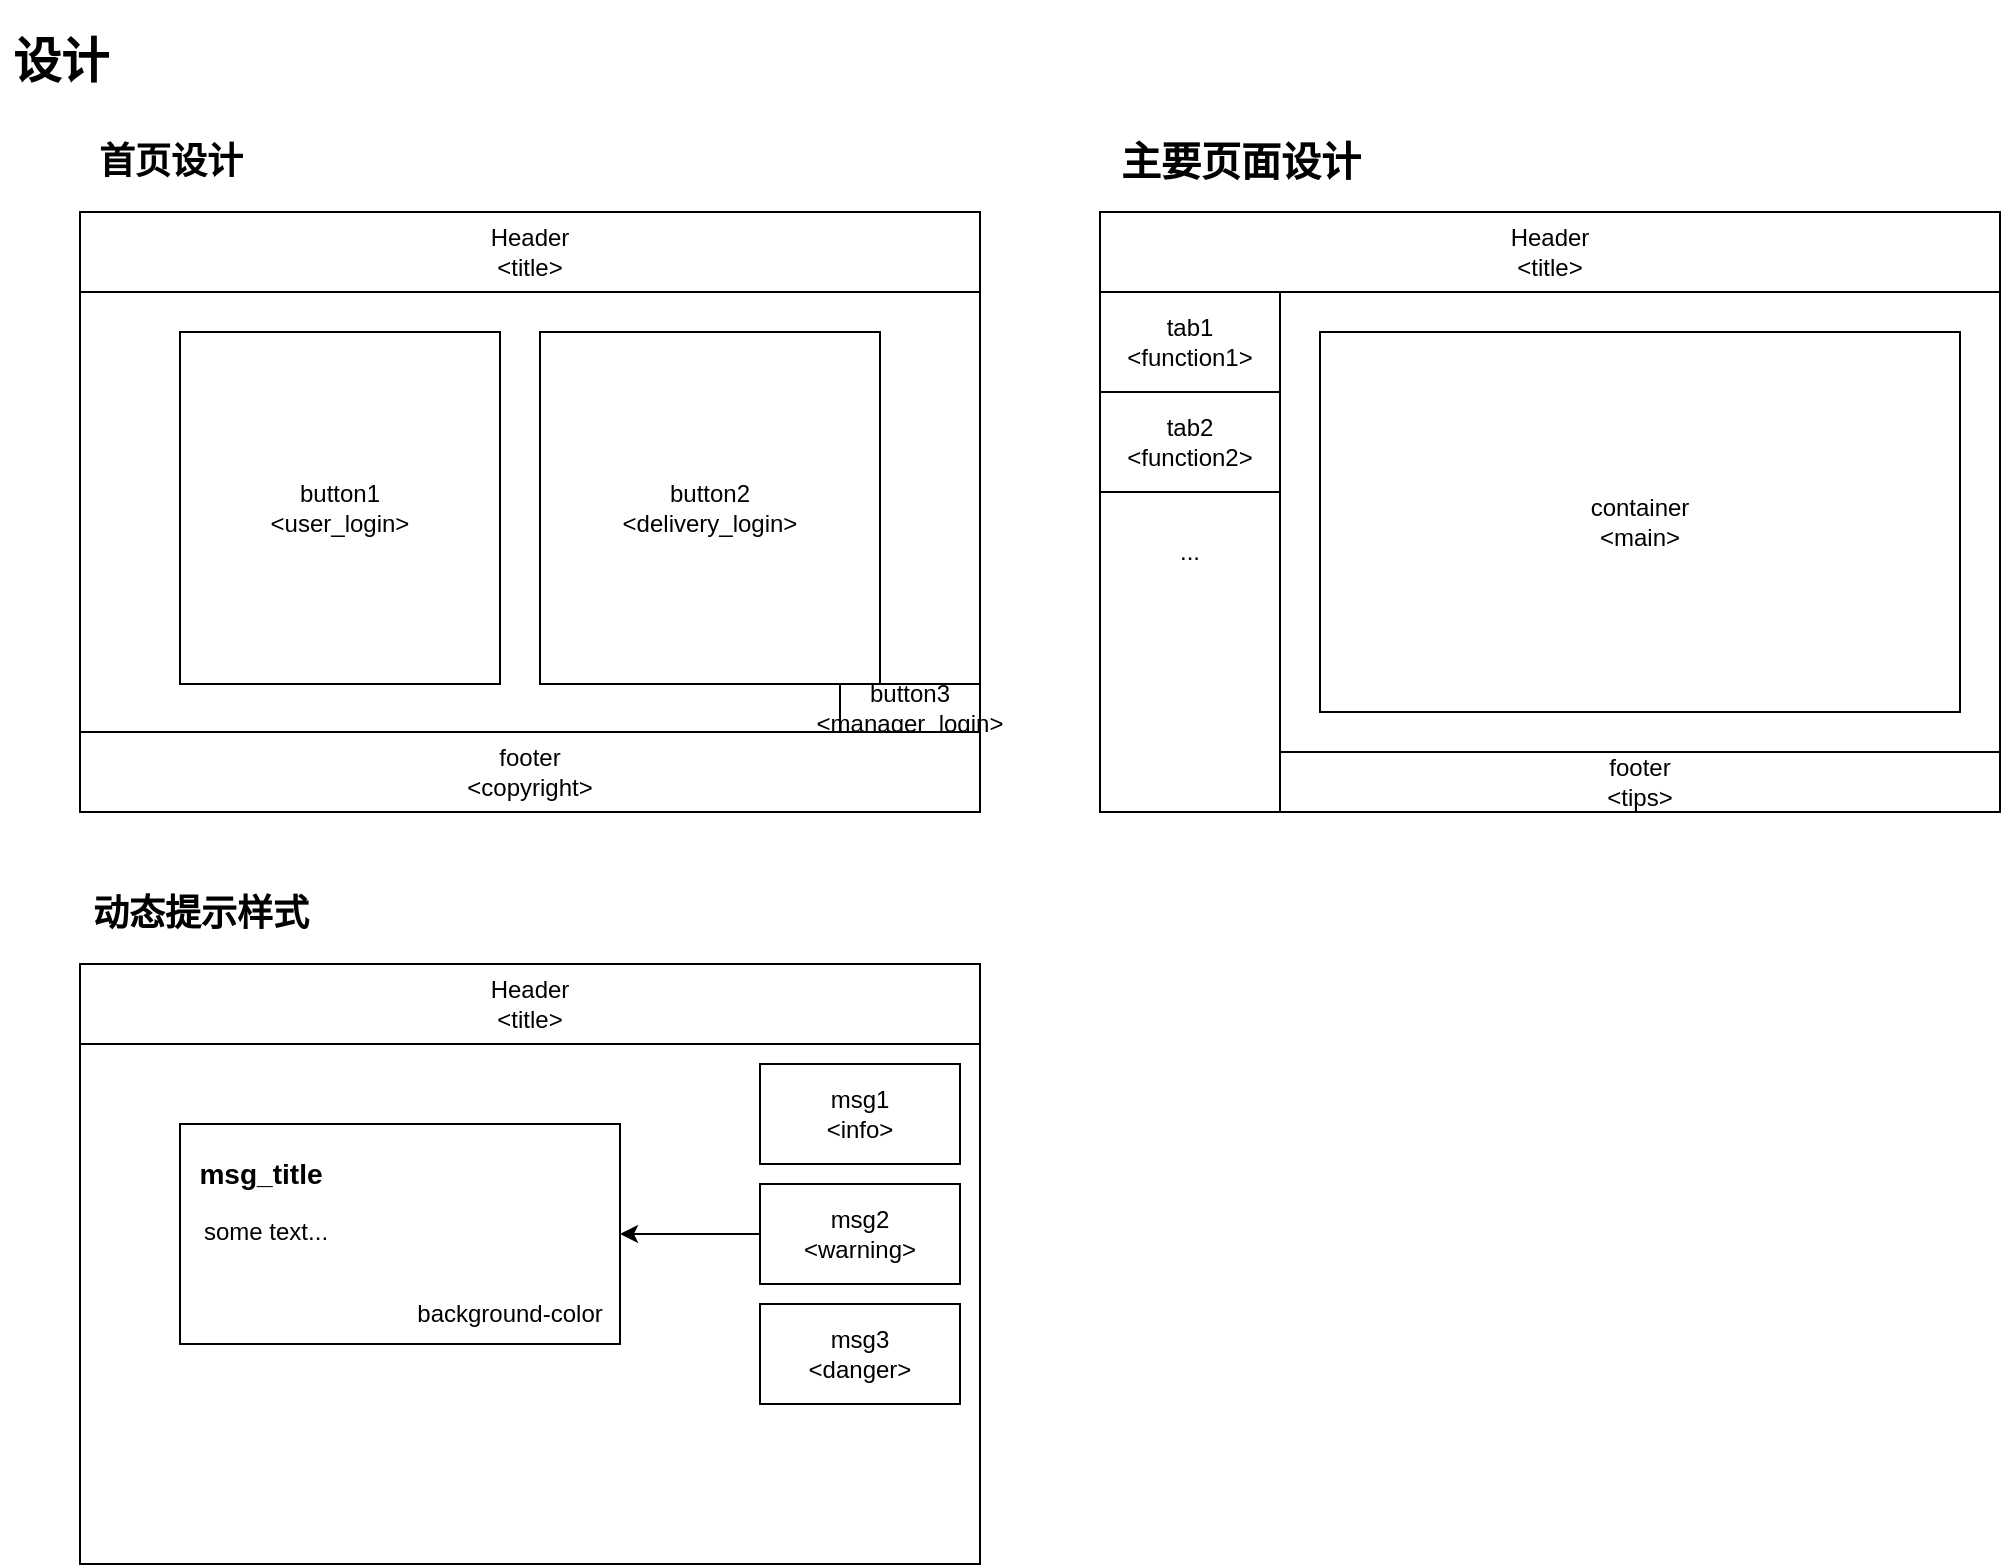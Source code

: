 <mxfile>
    <diagram id="z1dAxJCMQBBYWw2ve44u" name="第 1 页">
        <mxGraphModel dx="848" dy="391" grid="1" gridSize="10" guides="1" tooltips="1" connect="1" arrows="1" fold="1" page="1" pageScale="1" pageWidth="1169" pageHeight="827" math="0" shadow="0">
            <root>
                <mxCell id="0"/>
                <mxCell id="1" parent="0"/>
                <mxCell id="2" value="" style="rounded=0;whiteSpace=wrap;html=1;" parent="1" vertex="1">
                    <mxGeometry x="590" y="114" width="450" height="300" as="geometry"/>
                </mxCell>
                <mxCell id="3" value="Header&lt;br&gt;&amp;lt;title&amp;gt;" style="rounded=0;whiteSpace=wrap;html=1;" parent="1" vertex="1">
                    <mxGeometry x="590" y="114" width="450" height="40" as="geometry"/>
                </mxCell>
                <mxCell id="4" value="..." style="rounded=0;whiteSpace=wrap;html=1;" parent="1" vertex="1">
                    <mxGeometry x="590" y="154" width="90" height="260" as="geometry"/>
                </mxCell>
                <mxCell id="5" value="tab1&lt;br&gt;&amp;lt;function1&amp;gt;" style="rounded=0;whiteSpace=wrap;html=1;" parent="1" vertex="1">
                    <mxGeometry x="590" y="154" width="90" height="50" as="geometry"/>
                </mxCell>
                <mxCell id="6" value="tab2&lt;br&gt;&amp;lt;function2&amp;gt;" style="rounded=0;whiteSpace=wrap;html=1;" parent="1" vertex="1">
                    <mxGeometry x="590" y="204" width="90" height="50" as="geometry"/>
                </mxCell>
                <mxCell id="7" value="footer&lt;br&gt;&amp;lt;tips&amp;gt;" style="rounded=0;whiteSpace=wrap;html=1;" parent="1" vertex="1">
                    <mxGeometry x="680" y="384" width="360" height="30" as="geometry"/>
                </mxCell>
                <mxCell id="8" value="container&lt;br&gt;&amp;lt;main&amp;gt;" style="rounded=0;whiteSpace=wrap;html=1;" parent="1" vertex="1">
                    <mxGeometry x="700" y="174" width="320" height="190" as="geometry"/>
                </mxCell>
                <mxCell id="10" value="" style="rounded=0;whiteSpace=wrap;html=1;" parent="1" vertex="1">
                    <mxGeometry x="80" y="114" width="450" height="300" as="geometry"/>
                </mxCell>
                <mxCell id="12" value="Header&lt;br style=&quot;font-size: 12px;&quot;&gt;&amp;lt;title&amp;gt;" style="rounded=0;whiteSpace=wrap;html=1;fontSize=12;" parent="1" vertex="1">
                    <mxGeometry x="80" y="114" width="450" height="40" as="geometry"/>
                </mxCell>
                <mxCell id="13" value="button1&lt;br&gt;&amp;lt;user_login&amp;gt;" style="rounded=0;whiteSpace=wrap;html=1;fontSize=12;" parent="1" vertex="1">
                    <mxGeometry x="130" y="174" width="160" height="176" as="geometry"/>
                </mxCell>
                <mxCell id="14" value="button2&lt;br&gt;&amp;lt;delivery_login&amp;gt;" style="rounded=0;whiteSpace=wrap;html=1;fontSize=12;" parent="1" vertex="1">
                    <mxGeometry x="310" y="174" width="170" height="176" as="geometry"/>
                </mxCell>
                <mxCell id="15" value="button3&lt;br&gt;&amp;lt;manager_login&amp;gt;" style="rounded=0;whiteSpace=wrap;html=1;fontSize=12;" parent="1" vertex="1">
                    <mxGeometry x="460" y="350" width="70" height="24" as="geometry"/>
                </mxCell>
                <mxCell id="16" value="footer&lt;br&gt;&amp;lt;copyright&amp;gt;" style="rounded=0;whiteSpace=wrap;html=1;fontSize=12;" parent="1" vertex="1">
                    <mxGeometry x="80" y="374" width="450" height="40" as="geometry"/>
                </mxCell>
                <mxCell id="19" value="&lt;h2&gt;首页设计&lt;/h2&gt;" style="text;html=1;align=center;verticalAlign=middle;resizable=0;points=[];autosize=1;strokeColor=none;fillColor=none;" parent="1" vertex="1">
                    <mxGeometry x="80" y="64" width="90" height="50" as="geometry"/>
                </mxCell>
                <mxCell id="20" value="&lt;h2&gt;&lt;b&gt;&lt;font style=&quot;font-size: 20px&quot;&gt;主要页面设计&lt;/font&gt;&lt;/b&gt;&lt;/h2&gt;" style="text;html=1;align=center;verticalAlign=middle;resizable=0;points=[];autosize=1;strokeColor=none;fillColor=none;" parent="1" vertex="1">
                    <mxGeometry x="590" y="64" width="140" height="50" as="geometry"/>
                </mxCell>
                <mxCell id="21" value="&lt;h1&gt;设计&lt;/h1&gt;" style="text;html=1;align=center;verticalAlign=middle;resizable=0;points=[];autosize=1;strokeColor=none;fillColor=none;" parent="1" vertex="1">
                    <mxGeometry x="40" y="14" width="60" height="50" as="geometry"/>
                </mxCell>
                <mxCell id="22" value="" style="rounded=0;whiteSpace=wrap;html=1;" parent="1" vertex="1">
                    <mxGeometry x="80" y="490" width="450" height="300" as="geometry"/>
                </mxCell>
                <mxCell id="23" value="&lt;h2&gt;动态提示样式&lt;/h2&gt;" style="text;html=1;align=center;verticalAlign=middle;resizable=0;points=[];autosize=1;strokeColor=none;fillColor=none;" parent="1" vertex="1">
                    <mxGeometry x="80" y="440" width="120" height="50" as="geometry"/>
                </mxCell>
                <mxCell id="24" value="Header&lt;br style=&quot;font-size: 12px;&quot;&gt;&amp;lt;title&amp;gt;" style="rounded=0;whiteSpace=wrap;html=1;fontSize=12;" parent="1" vertex="1">
                    <mxGeometry x="80" y="490" width="450" height="40" as="geometry"/>
                </mxCell>
                <mxCell id="25" value="msg1&lt;br&gt;&amp;lt;info&amp;gt;" style="rounded=0;whiteSpace=wrap;html=1;" parent="1" vertex="1">
                    <mxGeometry x="420" y="540" width="100" height="50" as="geometry"/>
                </mxCell>
                <mxCell id="27" value="msg2&lt;br&gt;&amp;lt;warning&amp;gt;" style="rounded=0;whiteSpace=wrap;html=1;" parent="1" vertex="1">
                    <mxGeometry x="420" y="600" width="100" height="50" as="geometry"/>
                </mxCell>
                <mxCell id="28" value="msg3&lt;br&gt;&amp;lt;danger&amp;gt;" style="rounded=0;whiteSpace=wrap;html=1;" parent="1" vertex="1">
                    <mxGeometry x="420" y="660" width="100" height="50" as="geometry"/>
                </mxCell>
                <mxCell id="30" value="" style="rounded=0;whiteSpace=wrap;html=1;" parent="1" vertex="1">
                    <mxGeometry x="130" y="570" width="220" height="110" as="geometry"/>
                </mxCell>
                <mxCell id="36" value="" style="endArrow=classic;html=1;exitX=0;exitY=0.5;exitDx=0;exitDy=0;entryX=1;entryY=0.5;entryDx=0;entryDy=0;" parent="1" source="27" target="30" edge="1">
                    <mxGeometry width="50" height="50" relative="1" as="geometry">
                        <mxPoint x="360" y="650" as="sourcePoint"/>
                        <mxPoint x="410" y="600" as="targetPoint"/>
                    </mxGeometry>
                </mxCell>
                <mxCell id="39" value="&lt;h3&gt;msg_title&lt;/h3&gt;" style="text;html=1;align=center;verticalAlign=middle;resizable=0;points=[];autosize=1;strokeColor=none;fillColor=none;" parent="1" vertex="1">
                    <mxGeometry x="130" y="570" width="80" height="50" as="geometry"/>
                </mxCell>
                <mxCell id="40" value="some text..." style="text;html=1;strokeColor=none;fillColor=none;align=left;verticalAlign=top;whiteSpace=wrap;rounded=0;horizontal=1;" parent="1" vertex="1">
                    <mxGeometry x="140" y="610" width="200" height="60" as="geometry"/>
                </mxCell>
                <mxCell id="41" value="background-color" style="text;html=1;strokeColor=none;fillColor=none;align=center;verticalAlign=middle;whiteSpace=wrap;rounded=0;" parent="1" vertex="1">
                    <mxGeometry x="240" y="650" width="110" height="30" as="geometry"/>
                </mxCell>
            </root>
        </mxGraphModel>
    </diagram>
</mxfile>